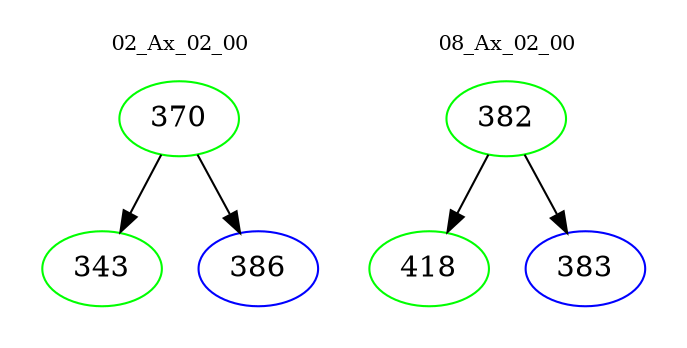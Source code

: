 digraph{
subgraph cluster_0 {
color = white
label = "02_Ax_02_00";
fontsize=10;
T0_370 [label="370", color="green"]
T0_370 -> T0_343 [color="black"]
T0_343 [label="343", color="green"]
T0_370 -> T0_386 [color="black"]
T0_386 [label="386", color="blue"]
}
subgraph cluster_1 {
color = white
label = "08_Ax_02_00";
fontsize=10;
T1_382 [label="382", color="green"]
T1_382 -> T1_418 [color="black"]
T1_418 [label="418", color="green"]
T1_382 -> T1_383 [color="black"]
T1_383 [label="383", color="blue"]
}
}

